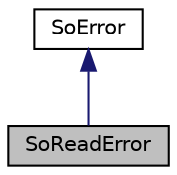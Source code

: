 digraph "SoReadError"
{
 // LATEX_PDF_SIZE
  edge [fontname="Helvetica",fontsize="10",labelfontname="Helvetica",labelfontsize="10"];
  node [fontname="Helvetica",fontsize="10",shape=record];
  Node1 [label="SoReadError",height=0.2,width=0.4,color="black", fillcolor="grey75", style="filled", fontcolor="black",tooltip="The SoReadError class is used during model import operations."];
  Node2 -> Node1 [dir="back",color="midnightblue",fontsize="10",style="solid",fontname="Helvetica"];
  Node2 [label="SoError",height=0.2,width=0.4,color="black", fillcolor="white", style="filled",URL="$classSoError.html",tooltip="The SoError class is the base class for all the error handling classes."];
}
